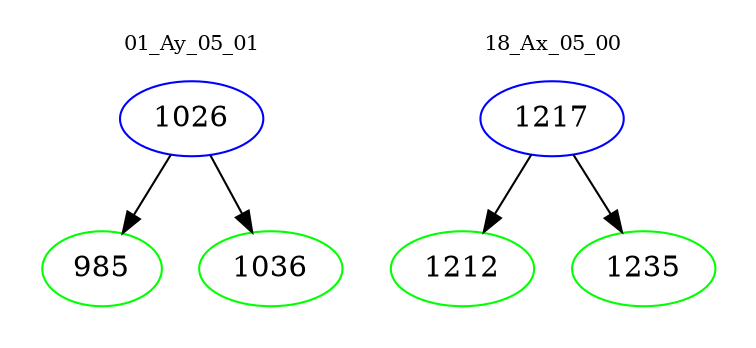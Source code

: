 digraph{
subgraph cluster_0 {
color = white
label = "01_Ay_05_01";
fontsize=10;
T0_1026 [label="1026", color="blue"]
T0_1026 -> T0_985 [color="black"]
T0_985 [label="985", color="green"]
T0_1026 -> T0_1036 [color="black"]
T0_1036 [label="1036", color="green"]
}
subgraph cluster_1 {
color = white
label = "18_Ax_05_00";
fontsize=10;
T1_1217 [label="1217", color="blue"]
T1_1217 -> T1_1212 [color="black"]
T1_1212 [label="1212", color="green"]
T1_1217 -> T1_1235 [color="black"]
T1_1235 [label="1235", color="green"]
}
}
